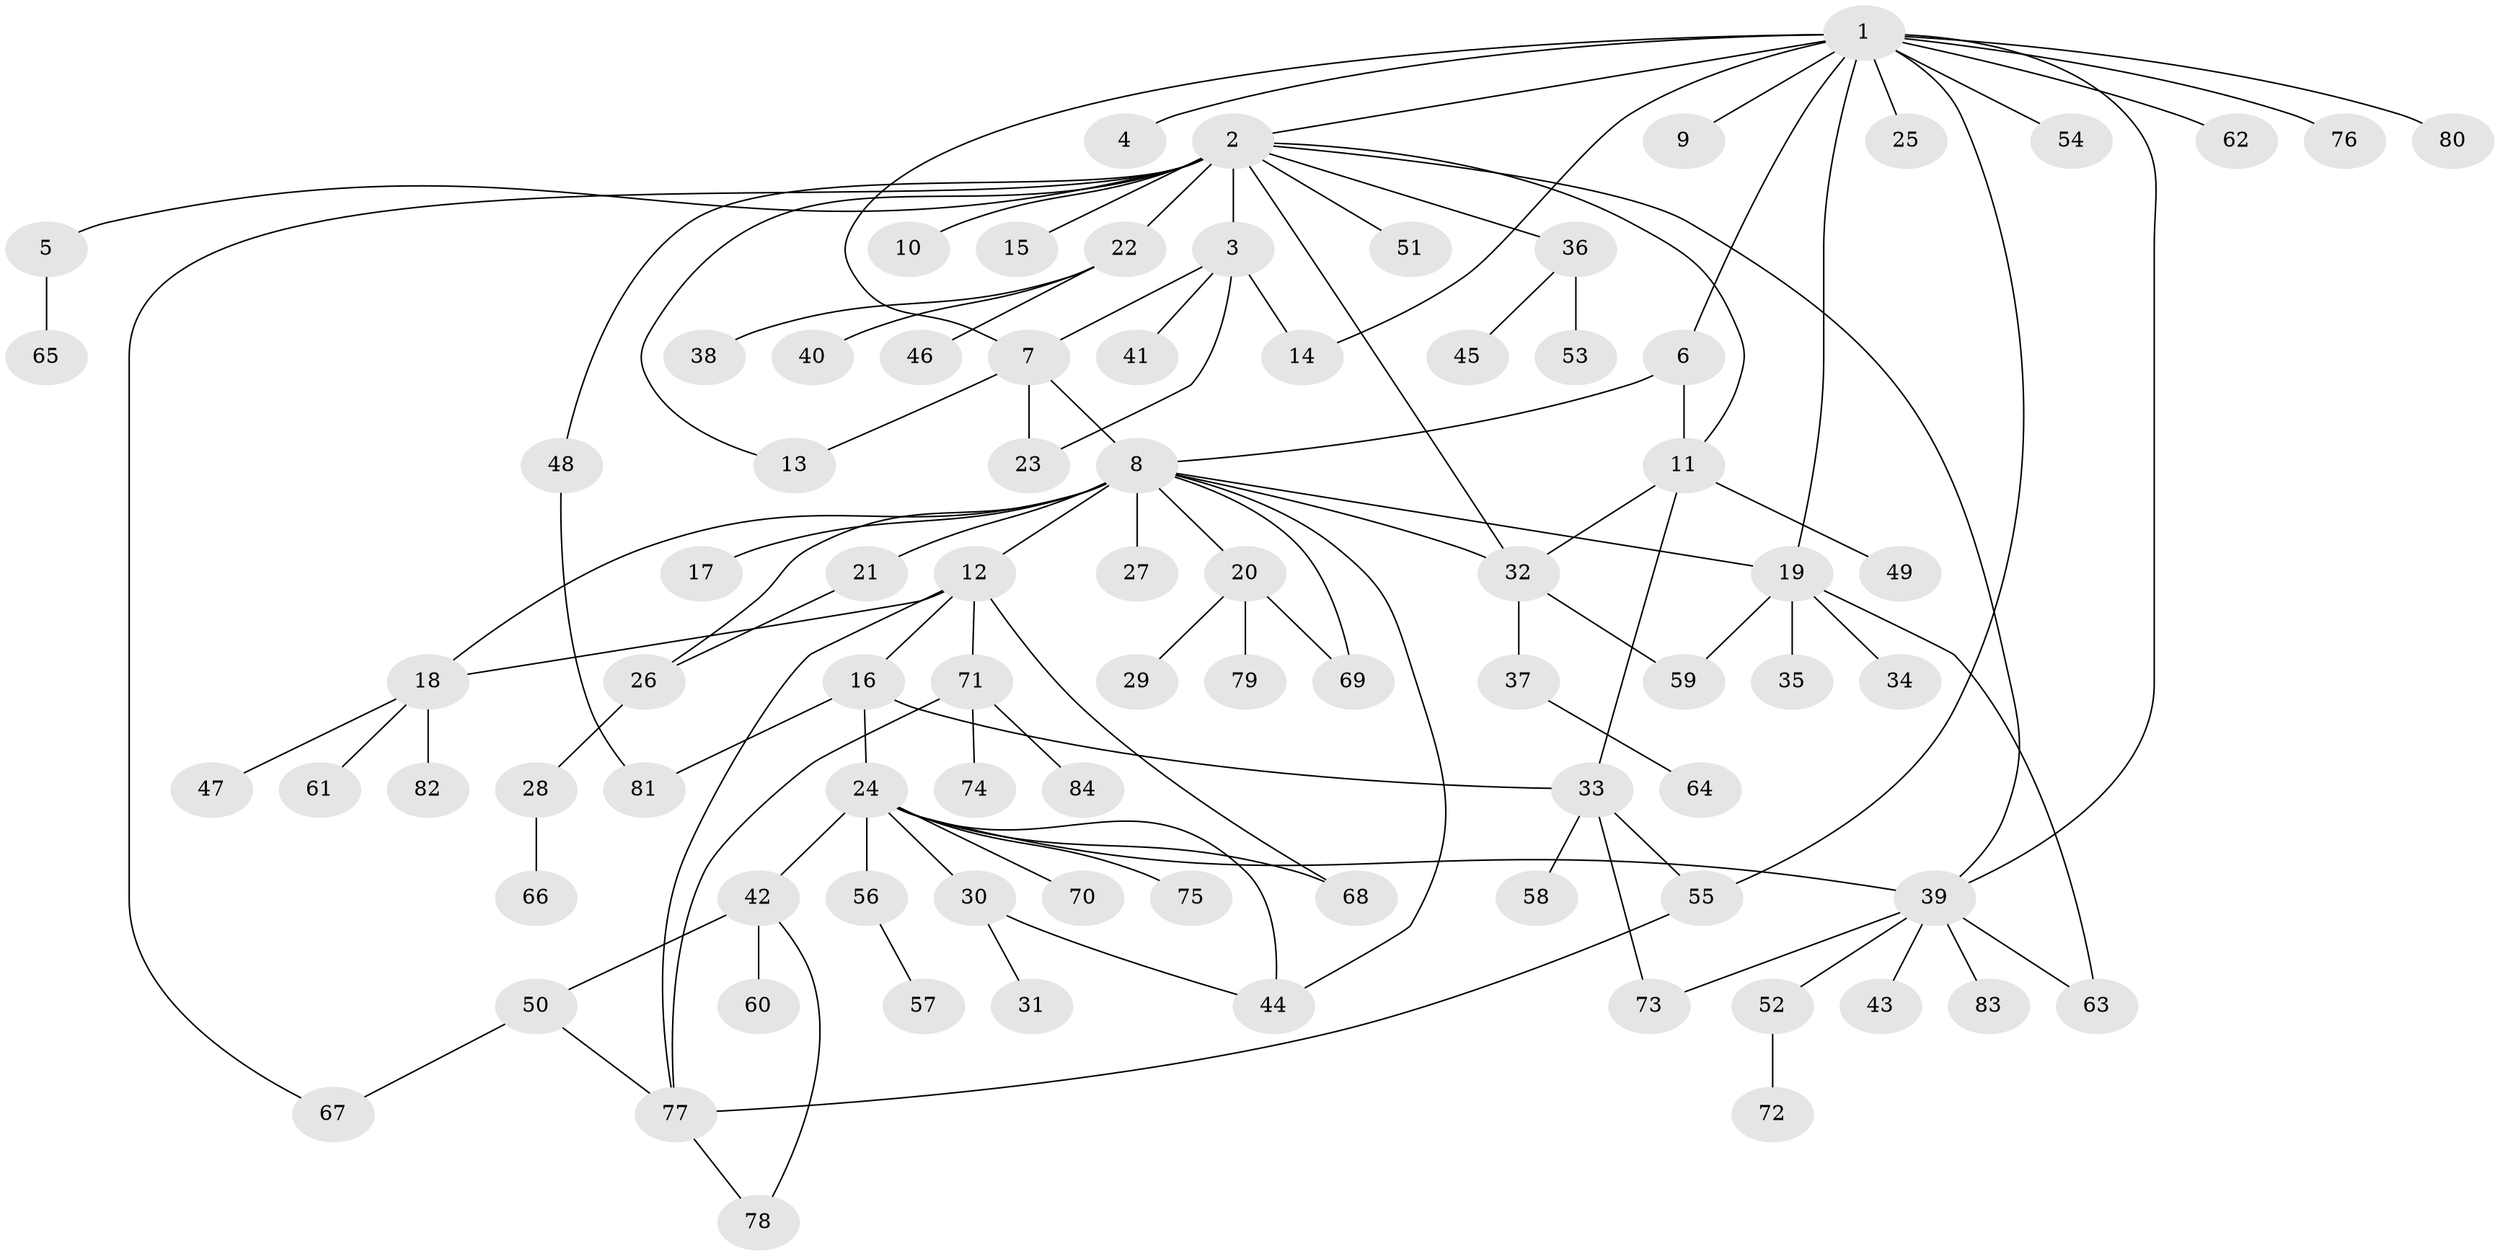 // coarse degree distribution, {1: 0.68, 6: 0.04, 3: 0.12, 2: 0.08, 10: 0.04, 12: 0.04}
// Generated by graph-tools (version 1.1) at 2025/51/03/04/25 21:51:27]
// undirected, 84 vertices, 111 edges
graph export_dot {
graph [start="1"]
  node [color=gray90,style=filled];
  1;
  2;
  3;
  4;
  5;
  6;
  7;
  8;
  9;
  10;
  11;
  12;
  13;
  14;
  15;
  16;
  17;
  18;
  19;
  20;
  21;
  22;
  23;
  24;
  25;
  26;
  27;
  28;
  29;
  30;
  31;
  32;
  33;
  34;
  35;
  36;
  37;
  38;
  39;
  40;
  41;
  42;
  43;
  44;
  45;
  46;
  47;
  48;
  49;
  50;
  51;
  52;
  53;
  54;
  55;
  56;
  57;
  58;
  59;
  60;
  61;
  62;
  63;
  64;
  65;
  66;
  67;
  68;
  69;
  70;
  71;
  72;
  73;
  74;
  75;
  76;
  77;
  78;
  79;
  80;
  81;
  82;
  83;
  84;
  1 -- 2;
  1 -- 4;
  1 -- 6;
  1 -- 7;
  1 -- 9;
  1 -- 14;
  1 -- 19;
  1 -- 25;
  1 -- 39;
  1 -- 54;
  1 -- 55;
  1 -- 62;
  1 -- 76;
  1 -- 80;
  2 -- 3;
  2 -- 5;
  2 -- 10;
  2 -- 11;
  2 -- 13;
  2 -- 15;
  2 -- 22;
  2 -- 32;
  2 -- 36;
  2 -- 39;
  2 -- 48;
  2 -- 51;
  2 -- 67;
  3 -- 7;
  3 -- 14;
  3 -- 23;
  3 -- 41;
  5 -- 65;
  6 -- 8;
  6 -- 11;
  7 -- 8;
  7 -- 13;
  7 -- 23;
  8 -- 12;
  8 -- 17;
  8 -- 18;
  8 -- 19;
  8 -- 20;
  8 -- 21;
  8 -- 26;
  8 -- 27;
  8 -- 32;
  8 -- 44;
  8 -- 69;
  11 -- 32;
  11 -- 33;
  11 -- 49;
  12 -- 16;
  12 -- 18;
  12 -- 68;
  12 -- 71;
  12 -- 77;
  16 -- 24;
  16 -- 33;
  16 -- 81;
  18 -- 47;
  18 -- 61;
  18 -- 82;
  19 -- 34;
  19 -- 35;
  19 -- 59;
  19 -- 63;
  20 -- 29;
  20 -- 69;
  20 -- 79;
  21 -- 26;
  22 -- 38;
  22 -- 40;
  22 -- 46;
  24 -- 30;
  24 -- 39;
  24 -- 42;
  24 -- 44;
  24 -- 56;
  24 -- 68;
  24 -- 70;
  24 -- 75;
  26 -- 28;
  28 -- 66;
  30 -- 31;
  30 -- 44;
  32 -- 37;
  32 -- 59;
  33 -- 55;
  33 -- 58;
  33 -- 73;
  36 -- 45;
  36 -- 53;
  37 -- 64;
  39 -- 43;
  39 -- 52;
  39 -- 63;
  39 -- 73;
  39 -- 83;
  42 -- 50;
  42 -- 60;
  42 -- 78;
  48 -- 81;
  50 -- 67;
  50 -- 77;
  52 -- 72;
  55 -- 77;
  56 -- 57;
  71 -- 74;
  71 -- 77;
  71 -- 84;
  77 -- 78;
}
